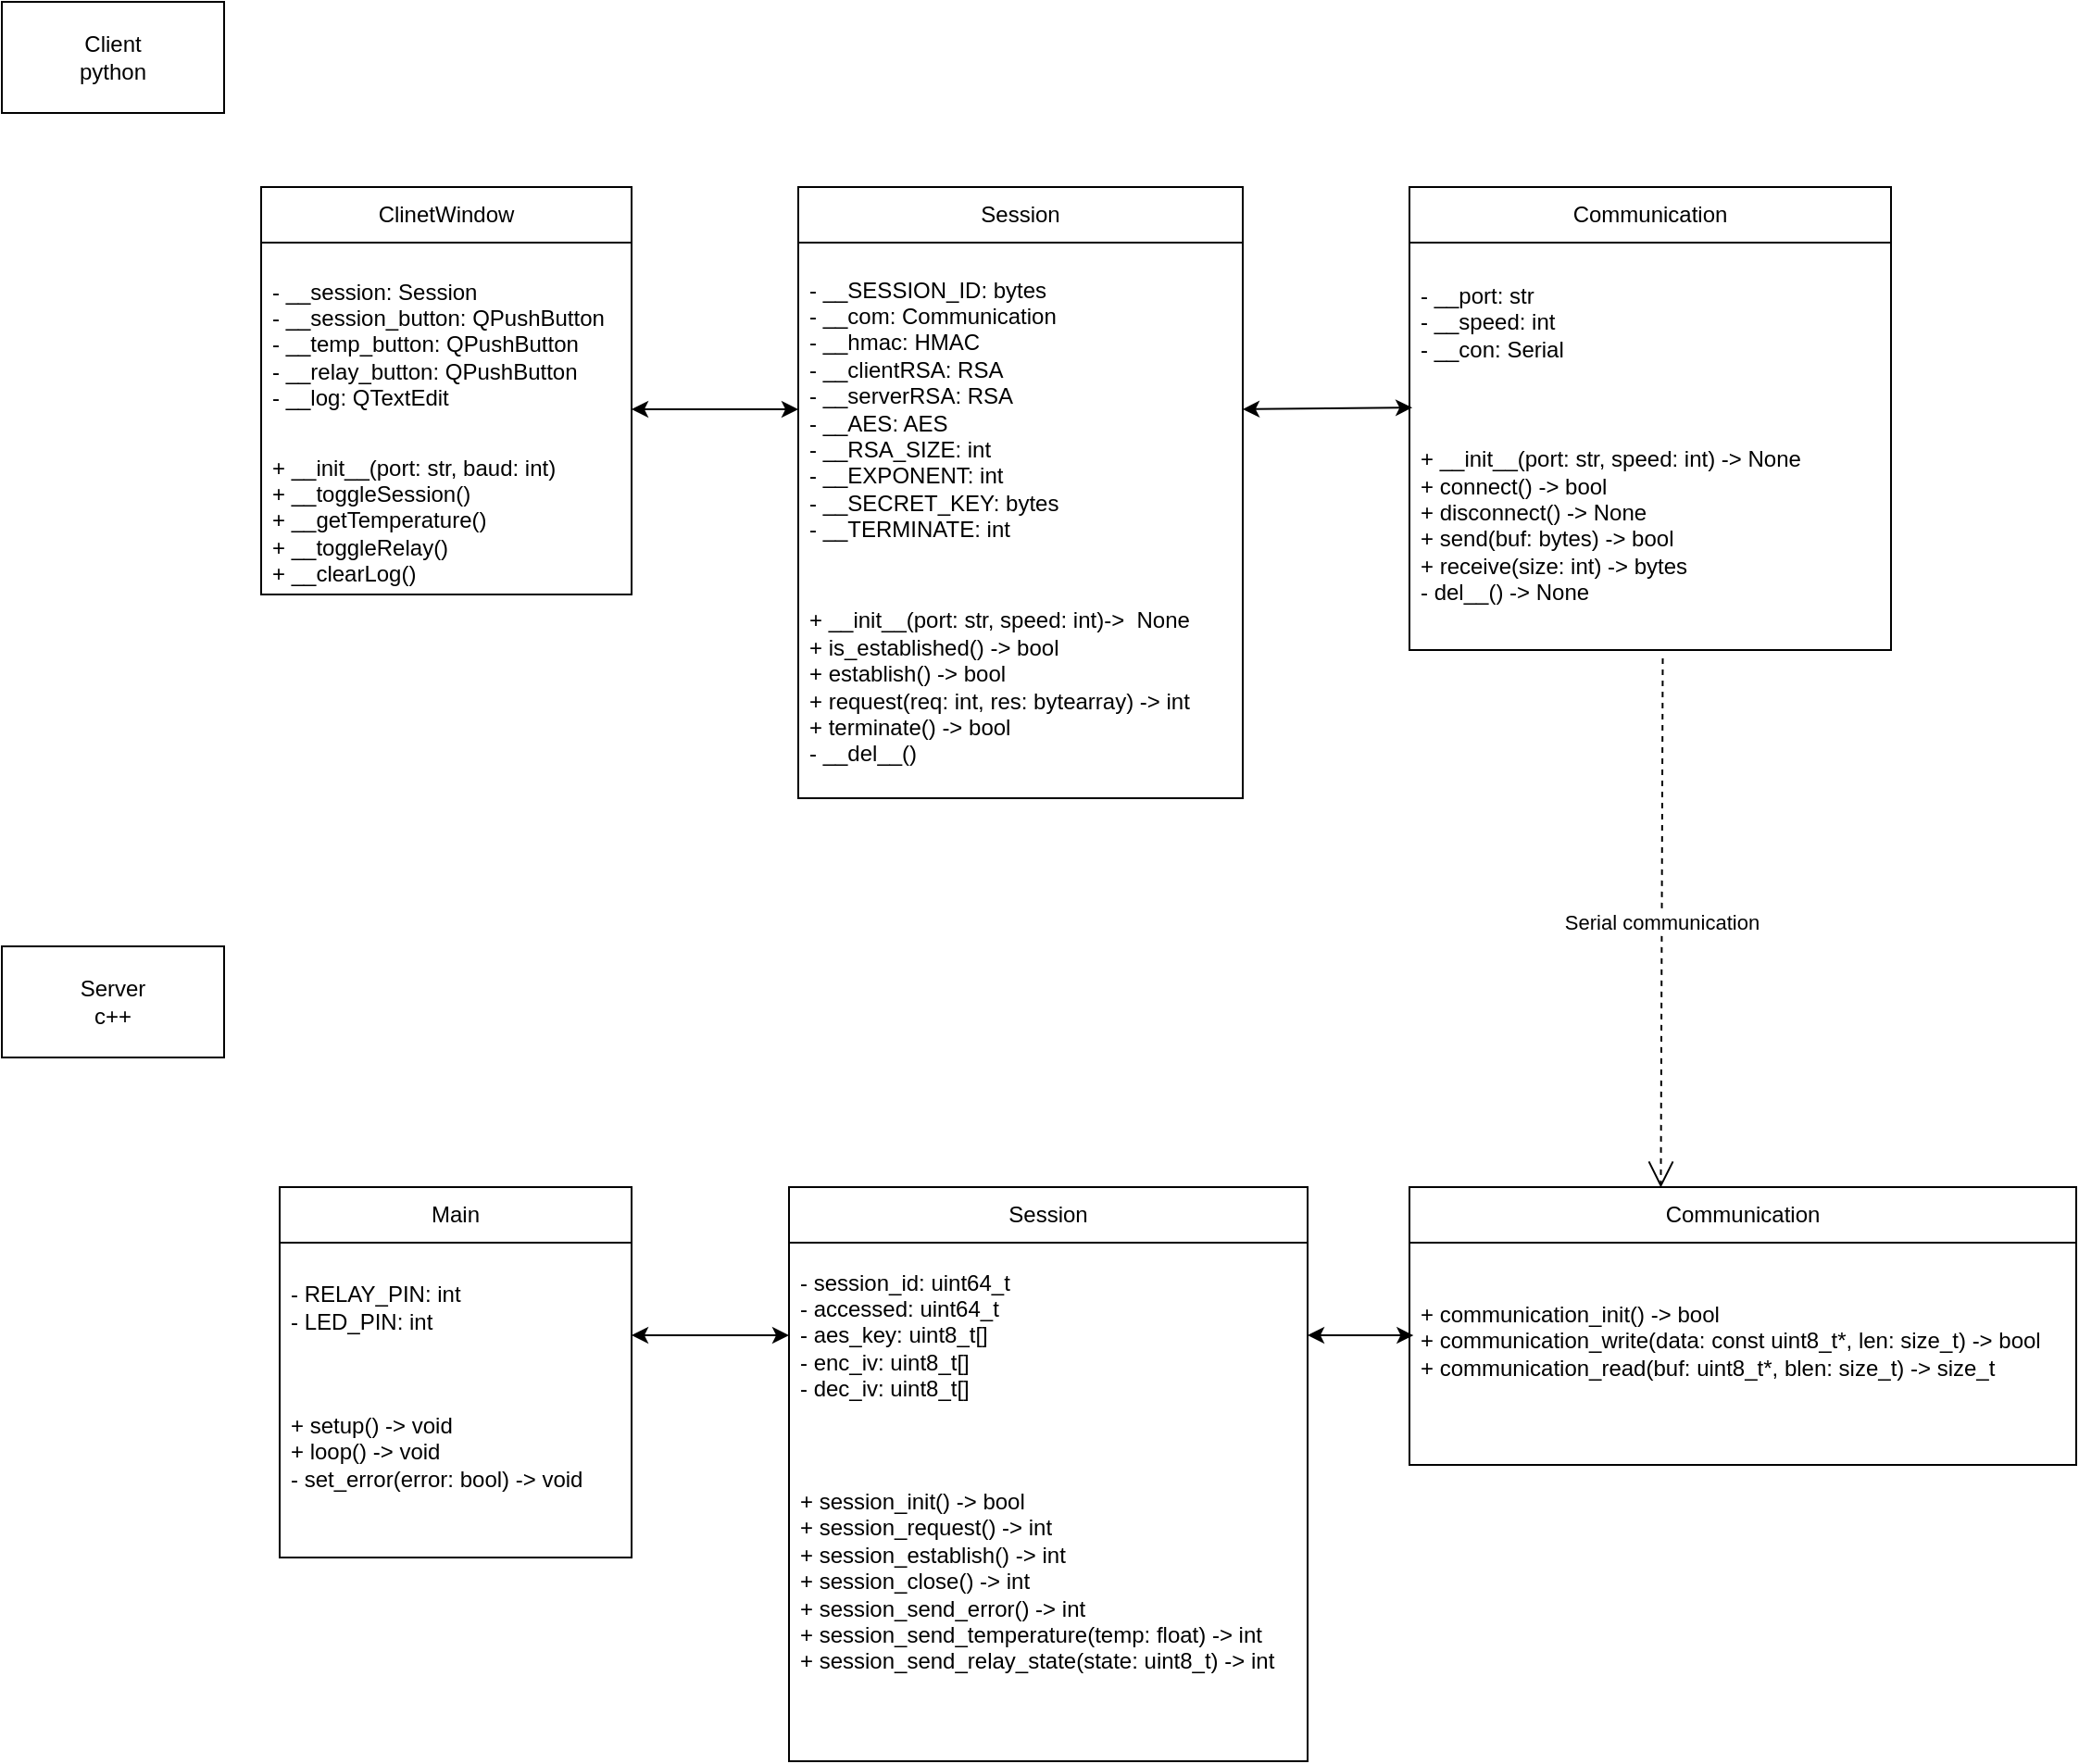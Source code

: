 <mxfile>
    <diagram id="CVBdQuv4lTY4pDEF5aGq" name="Page-1">
        <mxGraphModel dx="1752" dy="1931" grid="1" gridSize="10" guides="1" tooltips="1" connect="1" arrows="1" fold="1" page="1" pageScale="1" pageWidth="850" pageHeight="1100" math="0" shadow="0">
            <root>
                <mxCell id="0"/>
                <mxCell id="1" parent="0"/>
                <mxCell id="6" value="Client&lt;div&gt;python&lt;/div&gt;" style="whiteSpace=wrap;html=1;" parent="1" vertex="1">
                    <mxGeometry y="-60" width="120" height="60" as="geometry"/>
                </mxCell>
                <mxCell id="23" value="ClinetWindow" style="swimlane;fontStyle=0;childLayout=stackLayout;horizontal=1;startSize=30;horizontalStack=0;resizeParent=1;resizeParentMax=0;resizeLast=0;collapsible=1;marginBottom=0;whiteSpace=wrap;html=1;" parent="1" vertex="1">
                    <mxGeometry x="140" y="40" width="200" height="220" as="geometry"/>
                </mxCell>
                <mxCell id="24" value="- __session: Session&lt;div&gt;- __session_button: QPushButton&lt;/div&gt;&lt;div&gt;- __temp_button: QPushButton&lt;/div&gt;&lt;div&gt;- __relay_button: QPushButton&lt;/div&gt;&lt;div&gt;&lt;div&gt;- __log: QTextEdit&lt;/div&gt;&lt;/div&gt;" style="text;strokeColor=none;fillColor=none;align=left;verticalAlign=middle;spacingLeft=4;spacingRight=4;overflow=hidden;points=[[0,0.5],[1,0.5]];portConstraint=eastwest;rotatable=0;whiteSpace=wrap;html=1;" parent="23" vertex="1">
                    <mxGeometry y="30" width="200" height="110" as="geometry"/>
                </mxCell>
                <mxCell id="25" value="+ __init__(port: str, baud: int)&lt;div&gt;+ __toggleSession()&lt;/div&gt;&lt;div&gt;+ __getTemperature()&lt;/div&gt;&lt;div&gt;+ __toggleRelay()&lt;/div&gt;&lt;div&gt;+ __clearLog()&lt;/div&gt;" style="text;strokeColor=none;fillColor=none;align=left;verticalAlign=middle;spacingLeft=4;spacingRight=4;overflow=hidden;points=[[0,0.5],[1,0.5]];portConstraint=eastwest;rotatable=0;whiteSpace=wrap;html=1;" parent="23" vertex="1">
                    <mxGeometry y="140" width="200" height="80" as="geometry"/>
                </mxCell>
                <mxCell id="27" value="Session" style="swimlane;fontStyle=0;childLayout=stackLayout;horizontal=1;startSize=30;horizontalStack=0;resizeParent=1;resizeParentMax=0;resizeLast=0;collapsible=1;marginBottom=0;whiteSpace=wrap;html=1;" parent="1" vertex="1">
                    <mxGeometry x="430" y="40" width="240" height="330" as="geometry"/>
                </mxCell>
                <mxCell id="28" value="&lt;span style=&quot;font-weight: normal;&quot;&gt;- __SESSION_ID: bytes&lt;br&gt;- __com: Communication&lt;br&gt;- __hmac: HMAC&lt;br&gt;- __clientRSA: RSA&lt;br&gt;- __serverRSA: RSA&lt;br&gt;- __AES: AES&lt;br&gt;- __RSA_SIZE: int&lt;br&gt;- __EXPONENT: int&lt;br&gt;- __SECRET_KEY: bytes&lt;br&gt;- __TERMINATE: int&lt;/span&gt;" style="text;strokeColor=none;fillColor=none;align=left;verticalAlign=middle;spacingLeft=4;spacingRight=4;overflow=hidden;points=[[0,0.5],[1,0.5]];portConstraint=eastwest;rotatable=0;whiteSpace=wrap;html=1;fontStyle=1" parent="27" vertex="1">
                    <mxGeometry y="30" width="240" height="180" as="geometry"/>
                </mxCell>
                <mxCell id="29" value="+ __init__(port: str, speed: int)-&amp;gt;&amp;nbsp; None&lt;div&gt;&lt;div style=&quot;&quot;&gt;+ is_established() -&amp;gt; bool&amp;nbsp;&amp;nbsp;&lt;/div&gt;&lt;div style=&quot;&quot;&gt;+ establish() -&amp;gt; bool&amp;nbsp;&lt;/div&gt;&lt;div&gt;&lt;div&gt;+ request(req: int, res: bytearray) -&amp;gt; int&amp;nbsp;&amp;nbsp;&lt;/div&gt;&lt;div&gt;+ terminate() -&amp;gt; bool&amp;nbsp;&amp;nbsp;&lt;/div&gt;&lt;div&gt;- __del__()&amp;nbsp;&amp;nbsp;&lt;/div&gt;&lt;/div&gt;&lt;/div&gt;" style="text;strokeColor=none;fillColor=none;align=left;verticalAlign=middle;spacingLeft=4;spacingRight=4;overflow=hidden;points=[[0,0.5],[1,0.5]];portConstraint=eastwest;rotatable=0;whiteSpace=wrap;html=1;" parent="27" vertex="1">
                    <mxGeometry y="210" width="240" height="120" as="geometry"/>
                </mxCell>
                <mxCell id="31" value="Communication" style="swimlane;fontStyle=0;childLayout=stackLayout;horizontal=1;startSize=30;horizontalStack=0;resizeParent=1;resizeParentMax=0;resizeLast=0;collapsible=1;marginBottom=0;whiteSpace=wrap;html=1;" parent="1" vertex="1">
                    <mxGeometry x="760" y="40" width="260" height="250" as="geometry"/>
                </mxCell>
                <mxCell id="32" value="&lt;div&gt;&lt;font color=&quot;#000000&quot;&gt;- __port: str&amp;nbsp;&amp;nbsp;&lt;/font&gt;&lt;/div&gt;&lt;div&gt;&lt;font color=&quot;#000000&quot;&gt;- __speed: int&amp;nbsp;&amp;nbsp;&lt;/font&gt;&lt;/div&gt;&lt;div&gt;&lt;font color=&quot;#000000&quot;&gt;- __con: Serial&lt;/font&gt;&lt;/div&gt;&lt;div&gt;&lt;br&gt;&lt;/div&gt;" style="text;strokeColor=none;fillColor=none;align=left;verticalAlign=middle;spacingLeft=4;spacingRight=4;overflow=hidden;points=[[0,0.5],[1,0.5]];portConstraint=eastwest;rotatable=0;whiteSpace=wrap;html=1;" parent="31" vertex="1">
                    <mxGeometry y="30" width="260" height="100" as="geometry"/>
                </mxCell>
                <mxCell id="33" value="&lt;div&gt;&lt;font color=&quot;#000000&quot;&gt;+ __init__(port: str, speed: int) -&amp;gt; None&amp;nbsp;&amp;nbsp;&lt;/font&gt;&lt;/div&gt;&lt;div&gt;&lt;font color=&quot;#000000&quot;&gt;+ connect() -&amp;gt; bool&amp;nbsp;&amp;nbsp;&lt;/font&gt;&lt;/div&gt;&lt;div&gt;&lt;font color=&quot;#000000&quot;&gt;+ disconnect() -&amp;gt; None&amp;nbsp;&amp;nbsp;&lt;/font&gt;&lt;/div&gt;&lt;div&gt;&lt;font color=&quot;#000000&quot;&gt;+ send(buf: bytes) -&amp;gt; bool&amp;nbsp;&amp;nbsp;&lt;/font&gt;&lt;/div&gt;&lt;div&gt;&lt;font color=&quot;#000000&quot;&gt;+ receive(size: int) -&amp;gt; bytes&amp;nbsp;&amp;nbsp;&lt;/font&gt;&lt;/div&gt;&lt;div&gt;&lt;font color=&quot;#000000&quot;&gt;- del__() -&amp;gt; None&amp;nbsp;&amp;nbsp;&lt;/font&gt;&lt;/div&gt;&lt;div&gt;&lt;br&gt;&lt;/div&gt;" style="text;strokeColor=none;fillColor=none;align=left;verticalAlign=middle;spacingLeft=4;spacingRight=4;overflow=hidden;points=[[0,0.5],[1,0.5]];portConstraint=eastwest;rotatable=0;whiteSpace=wrap;html=1;" parent="31" vertex="1">
                    <mxGeometry y="130" width="260" height="120" as="geometry"/>
                </mxCell>
                <mxCell id="35" value="Server&lt;div&gt;c++&lt;/div&gt;" style="whiteSpace=wrap;html=1;" parent="1" vertex="1">
                    <mxGeometry y="450" width="120" height="60" as="geometry"/>
                </mxCell>
                <mxCell id="36" value="Main" style="swimlane;fontStyle=0;childLayout=stackLayout;horizontal=1;startSize=30;horizontalStack=0;resizeParent=1;resizeParentMax=0;resizeLast=0;collapsible=1;marginBottom=0;whiteSpace=wrap;html=1;" parent="1" vertex="1">
                    <mxGeometry x="150" y="580" width="190" height="200" as="geometry"/>
                </mxCell>
                <mxCell id="37" value="&lt;div&gt;&lt;font color=&quot;#000000&quot;&gt;- RELAY_PIN: int&amp;nbsp;&amp;nbsp;&lt;/font&gt;&lt;/div&gt;&lt;div&gt;&lt;font color=&quot;#000000&quot;&gt;- LED_PIN: int&amp;nbsp;&lt;/font&gt;&lt;/div&gt;" style="text;strokeColor=none;fillColor=none;align=left;verticalAlign=middle;spacingLeft=4;spacingRight=4;overflow=hidden;points=[[0,0.5],[1,0.5]];portConstraint=eastwest;rotatable=0;whiteSpace=wrap;html=1;" parent="36" vertex="1">
                    <mxGeometry y="30" width="190" height="70" as="geometry"/>
                </mxCell>
                <mxCell id="38" value="&lt;div&gt;&lt;font color=&quot;#000000&quot;&gt;+ setup() -&amp;gt; void&amp;nbsp;&amp;nbsp;&lt;/font&gt;&lt;/div&gt;&lt;div&gt;&lt;font color=&quot;#000000&quot;&gt;+ loop() -&amp;gt; void&amp;nbsp;&amp;nbsp;&lt;/font&gt;&lt;/div&gt;&lt;div&gt;&lt;font color=&quot;#000000&quot;&gt;- set_error(error: bool) -&amp;gt; void&amp;nbsp;&amp;nbsp;&lt;/font&gt;&lt;/div&gt;&lt;div&gt;&lt;br&gt;&lt;/div&gt;" style="text;strokeColor=none;fillColor=none;align=left;verticalAlign=middle;spacingLeft=4;spacingRight=4;overflow=hidden;points=[[0,0.5],[1,0.5]];portConstraint=eastwest;rotatable=0;whiteSpace=wrap;html=1;" parent="36" vertex="1">
                    <mxGeometry y="100" width="190" height="100" as="geometry"/>
                </mxCell>
                <mxCell id="40" value="Session" style="swimlane;fontStyle=0;childLayout=stackLayout;horizontal=1;startSize=30;horizontalStack=0;resizeParent=1;resizeParentMax=0;resizeLast=0;collapsible=1;marginBottom=0;whiteSpace=wrap;html=1;" parent="1" vertex="1">
                    <mxGeometry x="425" y="580" width="280" height="310" as="geometry"/>
                </mxCell>
                <mxCell id="41" value="&lt;div&gt;&lt;font color=&quot;#000000&quot;&gt;- session_id: uint64_t&amp;nbsp;&amp;nbsp;&lt;/font&gt;&lt;/div&gt;&lt;div&gt;&lt;font color=&quot;#000000&quot;&gt;- accessed: uint64_t&amp;nbsp;&amp;nbsp;&lt;/font&gt;&lt;/div&gt;&lt;div&gt;&lt;font color=&quot;#000000&quot;&gt;- aes_key: uint8_t[]&amp;nbsp;&amp;nbsp;&lt;/font&gt;&lt;/div&gt;&lt;div&gt;&lt;font color=&quot;#000000&quot;&gt;- enc_iv: uint8_t[]&amp;nbsp;&amp;nbsp;&lt;/font&gt;&lt;/div&gt;&lt;div&gt;&lt;font color=&quot;#000000&quot;&gt;- dec_iv: uint8_t[]&amp;nbsp;&amp;nbsp;&lt;/font&gt;&lt;/div&gt;" style="text;strokeColor=none;fillColor=none;align=left;verticalAlign=middle;spacingLeft=4;spacingRight=4;overflow=hidden;points=[[0,0.5],[1,0.5]];portConstraint=eastwest;rotatable=0;whiteSpace=wrap;html=1;" parent="40" vertex="1">
                    <mxGeometry y="30" width="280" height="100" as="geometry"/>
                </mxCell>
                <mxCell id="42" value="&lt;div&gt;&lt;font color=&quot;#000000&quot;&gt;+ session_init() -&amp;gt; bool&amp;nbsp;&amp;nbsp;&lt;/font&gt;&lt;/div&gt;&lt;div&gt;&lt;font color=&quot;#000000&quot;&gt;+ session_request() -&amp;gt; int&amp;nbsp;&amp;nbsp;&lt;/font&gt;&lt;/div&gt;&lt;div&gt;&lt;font color=&quot;#000000&quot;&gt;+ session_establish() -&amp;gt; int&amp;nbsp;&amp;nbsp;&lt;/font&gt;&lt;/div&gt;&lt;div&gt;&lt;font color=&quot;#000000&quot;&gt;+ session_close() -&amp;gt; int&amp;nbsp;&amp;nbsp;&lt;/font&gt;&lt;/div&gt;&lt;div&gt;&lt;font color=&quot;#000000&quot;&gt;+ session_send_error() -&amp;gt; int&amp;nbsp;&amp;nbsp;&lt;/font&gt;&lt;/div&gt;&lt;div&gt;&lt;font color=&quot;#000000&quot;&gt;+ session_send_temperature(temp: float) -&amp;gt; int&amp;nbsp;&amp;nbsp;&lt;/font&gt;&lt;/div&gt;&lt;div&gt;&lt;font color=&quot;#000000&quot;&gt;+ session_send_relay_state(state: uint8_t) -&amp;gt; int&amp;nbsp;&amp;nbsp;&lt;/font&gt;&lt;/div&gt;&lt;div&gt;&lt;br&gt;&lt;/div&gt;" style="text;strokeColor=none;fillColor=none;align=left;verticalAlign=middle;spacingLeft=4;spacingRight=4;overflow=hidden;points=[[0,0.5],[1,0.5]];portConstraint=eastwest;rotatable=0;whiteSpace=wrap;html=1;" parent="40" vertex="1">
                    <mxGeometry y="130" width="280" height="180" as="geometry"/>
                </mxCell>
                <mxCell id="44" value="Communication" style="swimlane;fontStyle=0;childLayout=stackLayout;horizontal=1;startSize=30;horizontalStack=0;resizeParent=1;resizeParentMax=0;resizeLast=0;collapsible=1;marginBottom=0;whiteSpace=wrap;html=1;" parent="1" vertex="1">
                    <mxGeometry x="760" y="580" width="360" height="150" as="geometry"/>
                </mxCell>
                <mxCell id="45" value="&lt;div&gt;&lt;font color=&quot;#000000&quot;&gt;+ communication_init() -&amp;gt; bool&amp;nbsp;&amp;nbsp;&lt;/font&gt;&lt;/div&gt;&lt;div&gt;&lt;font color=&quot;#000000&quot;&gt;+ communication_write(data: const uint8_t*, len: size_t) -&amp;gt; bool&amp;nbsp;&amp;nbsp;&lt;/font&gt;&lt;/div&gt;&lt;div&gt;&lt;font color=&quot;#000000&quot;&gt;+ communication_read(buf: uint8_t*, blen: size_t) -&amp;gt; size_t&amp;nbsp;&amp;nbsp;&lt;/font&gt;&lt;/div&gt;&lt;div&gt;&lt;br&gt;&lt;/div&gt;" style="text;strokeColor=none;fillColor=none;align=left;verticalAlign=middle;spacingLeft=4;spacingRight=4;overflow=hidden;points=[[0,0.5],[1,0.5]];portConstraint=eastwest;rotatable=0;whiteSpace=wrap;html=1;" parent="44" vertex="1">
                    <mxGeometry y="30" width="360" height="120" as="geometry"/>
                </mxCell>
                <mxCell id="48" value="" style="endArrow=classic;startArrow=classic;html=1;entryX=0.006;entryY=0.417;entryDx=0;entryDy=0;entryPerimeter=0;" parent="1" target="45" edge="1">
                    <mxGeometry width="50" height="50" relative="1" as="geometry">
                        <mxPoint x="705" y="660" as="sourcePoint"/>
                        <mxPoint x="755" y="610" as="targetPoint"/>
                    </mxGeometry>
                </mxCell>
                <mxCell id="49" value="" style="endArrow=classic;startArrow=classic;html=1;entryX=0;entryY=0.5;entryDx=0;entryDy=0;" parent="1" target="41" edge="1">
                    <mxGeometry width="50" height="50" relative="1" as="geometry">
                        <mxPoint x="340" y="660" as="sourcePoint"/>
                        <mxPoint x="390" y="610" as="targetPoint"/>
                    </mxGeometry>
                </mxCell>
                <mxCell id="50" value="" style="endArrow=classic;startArrow=classic;html=1;entryX=0.006;entryY=0.891;entryDx=0;entryDy=0;entryPerimeter=0;" parent="1" target="32" edge="1">
                    <mxGeometry width="50" height="50" relative="1" as="geometry">
                        <mxPoint x="670" y="160" as="sourcePoint"/>
                        <mxPoint x="720" y="110" as="targetPoint"/>
                    </mxGeometry>
                </mxCell>
                <mxCell id="52" value="" style="endArrow=classic;startArrow=classic;html=1;entryX=0;entryY=0.5;entryDx=0;entryDy=0;" parent="1" target="28" edge="1">
                    <mxGeometry width="50" height="50" relative="1" as="geometry">
                        <mxPoint x="340" y="160" as="sourcePoint"/>
                        <mxPoint x="390" y="110" as="targetPoint"/>
                    </mxGeometry>
                </mxCell>
                <mxCell id="59" value="Serial communication" style="endArrow=open;endSize=12;dashed=1;html=1;entryX=0.377;entryY=0.002;entryDx=0;entryDy=0;entryPerimeter=0;exitX=0.526;exitY=1.037;exitDx=0;exitDy=0;exitPerimeter=0;" parent="1" source="33" target="44" edge="1">
                    <mxGeometry width="160" relative="1" as="geometry">
                        <mxPoint x="610" y="450" as="sourcePoint"/>
                        <mxPoint x="770" y="450" as="targetPoint"/>
                    </mxGeometry>
                </mxCell>
            </root>
        </mxGraphModel>
    </diagram>
</mxfile>